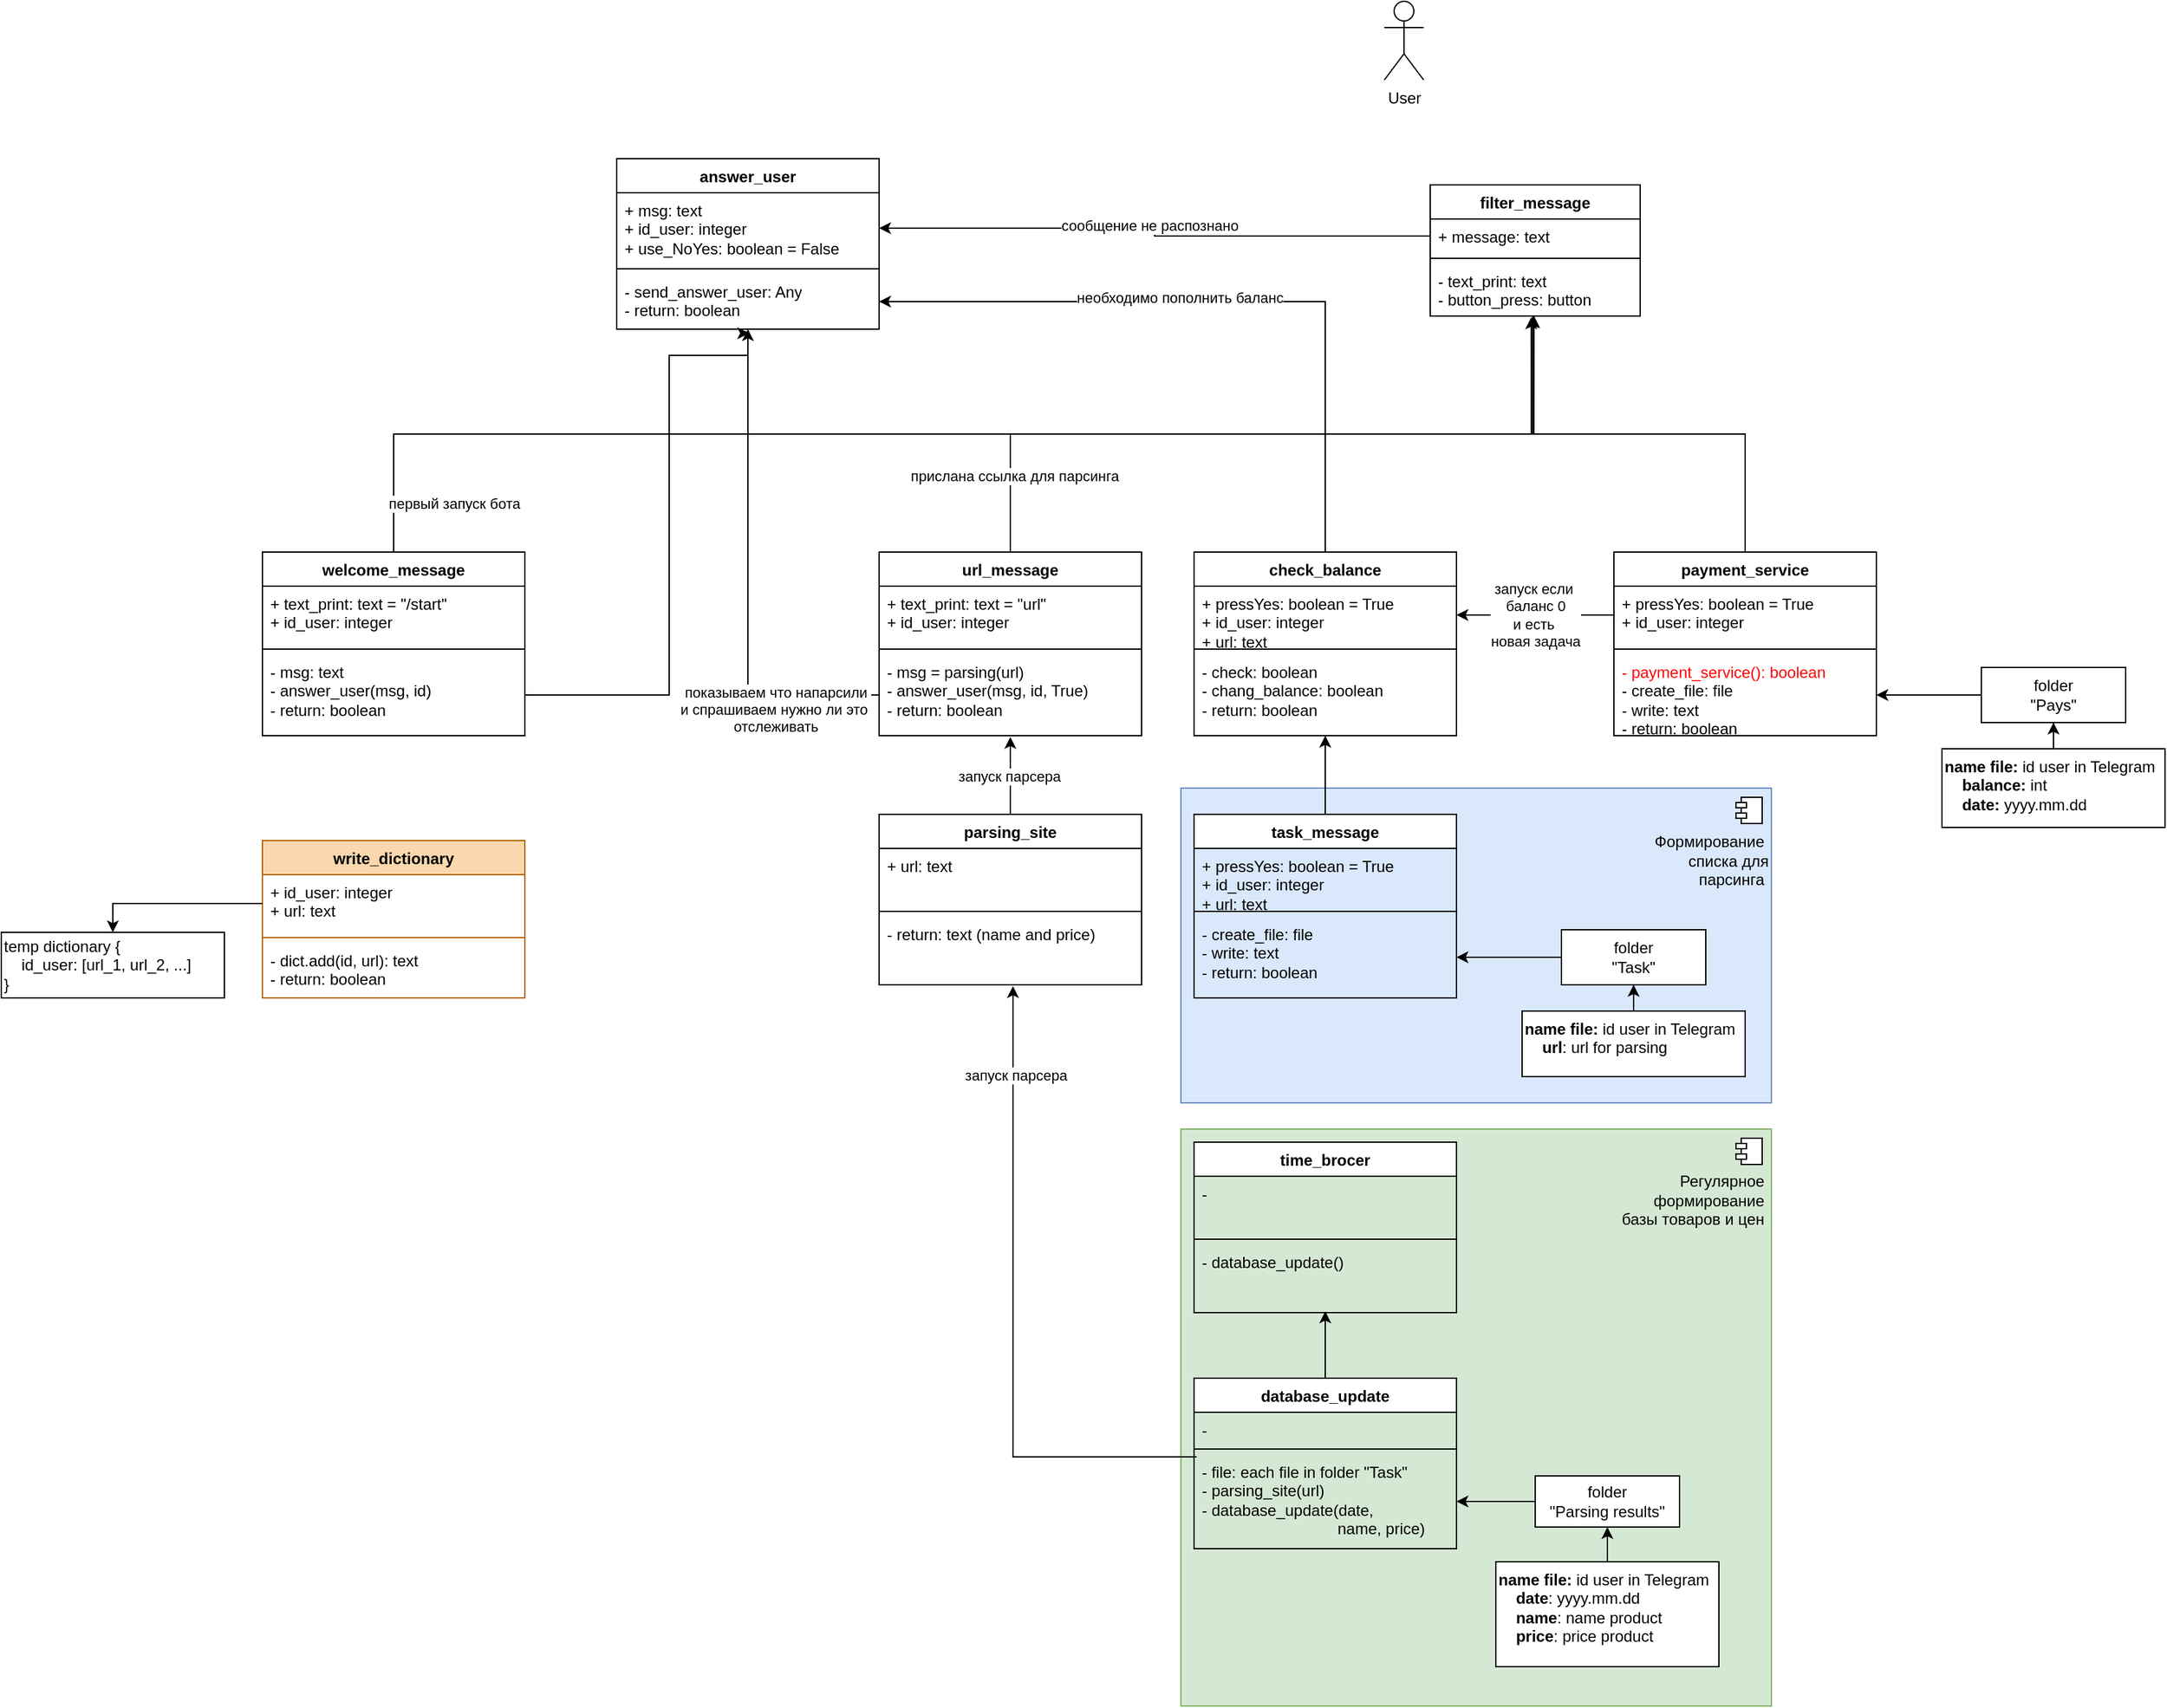 <mxfile version="22.0.8" type="github">
  <diagram name="Страница — 1" id="5FJGtUaLvc8kbi69Jgre">
    <mxGraphModel dx="2922" dy="2268" grid="1" gridSize="10" guides="1" tooltips="1" connect="1" arrows="1" fold="1" page="1" pageScale="1" pageWidth="827" pageHeight="1169" math="0" shadow="0">
      <root>
        <mxCell id="0" />
        <mxCell id="1" parent="0" />
        <mxCell id="Y0vespap-BMlkndGWWb3-69" value="Формирование&amp;nbsp;&lt;br&gt;списка для&lt;br&gt;парсинга&amp;nbsp;&lt;br&gt;&lt;br&gt;&lt;br&gt;&lt;br&gt;&lt;br&gt;&lt;br&gt;&lt;br&gt;&lt;br&gt;&lt;br&gt;&lt;br&gt;" style="html=1;dropTarget=0;whiteSpace=wrap;fillColor=#dae8fc;strokeColor=#6c8ebf;align=right;" vertex="1" parent="1">
          <mxGeometry x="-490" y="500" width="450" height="240" as="geometry" />
        </mxCell>
        <mxCell id="Y0vespap-BMlkndGWWb3-70" value="" style="shape=module;jettyWidth=8;jettyHeight=4;" vertex="1" parent="Y0vespap-BMlkndGWWb3-69">
          <mxGeometry x="1" width="20" height="20" relative="1" as="geometry">
            <mxPoint x="-27" y="7" as="offset" />
          </mxGeometry>
        </mxCell>
        <mxCell id="Y0vespap-BMlkndGWWb3-25" value="Регулярное&amp;nbsp;&lt;br&gt;формирование&amp;nbsp;&lt;br&gt;базы товаров и цен&amp;nbsp;&lt;br&gt;&lt;br&gt;&lt;br&gt;&lt;br&gt;&lt;br&gt;&lt;br&gt;&lt;br&gt;&lt;br&gt;&lt;br&gt;&lt;br&gt;&lt;br&gt;&lt;br&gt;&lt;br&gt;&lt;br&gt;&lt;br&gt;&lt;br&gt;&lt;br&gt;&lt;br&gt;&lt;br&gt;&lt;br&gt;&lt;br&gt;&lt;br&gt;&lt;br&gt;&lt;br&gt;" style="html=1;dropTarget=0;whiteSpace=wrap;fillColor=#d5e8d4;strokeColor=#82b366;align=right;" vertex="1" parent="1">
          <mxGeometry x="-490" y="760" width="450" height="440" as="geometry" />
        </mxCell>
        <mxCell id="Y0vespap-BMlkndGWWb3-26" value="" style="shape=module;jettyWidth=8;jettyHeight=4;" vertex="1" parent="Y0vespap-BMlkndGWWb3-25">
          <mxGeometry x="1" width="20" height="20" relative="1" as="geometry">
            <mxPoint x="-27" y="7" as="offset" />
          </mxGeometry>
        </mxCell>
        <mxCell id="H9uGGTbssXHLd05-33D6-1" value="filter_message" style="swimlane;fontStyle=1;align=center;verticalAlign=top;childLayout=stackLayout;horizontal=1;startSize=26;horizontalStack=0;resizeParent=1;resizeParentMax=0;resizeLast=0;collapsible=1;marginBottom=0;whiteSpace=wrap;html=1;" parent="1" vertex="1">
          <mxGeometry x="-300" y="40" width="160" height="100" as="geometry" />
        </mxCell>
        <mxCell id="H9uGGTbssXHLd05-33D6-2" value="+ message: text" style="text;strokeColor=none;fillColor=none;align=left;verticalAlign=top;spacingLeft=4;spacingRight=4;overflow=hidden;rotatable=0;points=[[0,0.5],[1,0.5]];portConstraint=eastwest;whiteSpace=wrap;html=1;" parent="H9uGGTbssXHLd05-33D6-1" vertex="1">
          <mxGeometry y="26" width="160" height="26" as="geometry" />
        </mxCell>
        <mxCell id="H9uGGTbssXHLd05-33D6-3" value="" style="line;strokeWidth=1;fillColor=none;align=left;verticalAlign=middle;spacingTop=-1;spacingLeft=3;spacingRight=3;rotatable=0;labelPosition=right;points=[];portConstraint=eastwest;strokeColor=inherit;" parent="H9uGGTbssXHLd05-33D6-1" vertex="1">
          <mxGeometry y="52" width="160" height="8" as="geometry" />
        </mxCell>
        <mxCell id="H9uGGTbssXHLd05-33D6-4" value="- text_print: text&lt;br&gt;- button_press: button" style="text;strokeColor=none;fillColor=none;align=left;verticalAlign=top;spacingLeft=4;spacingRight=4;overflow=hidden;rotatable=0;points=[[0,0.5],[1,0.5]];portConstraint=eastwest;whiteSpace=wrap;html=1;" parent="H9uGGTbssXHLd05-33D6-1" vertex="1">
          <mxGeometry y="60" width="160" height="40" as="geometry" />
        </mxCell>
        <mxCell id="H9uGGTbssXHLd05-33D6-6" value="User" style="shape=umlActor;verticalLabelPosition=bottom;verticalAlign=top;html=1;" parent="1" vertex="1">
          <mxGeometry x="-335" y="-100" width="30" height="60" as="geometry" />
        </mxCell>
        <mxCell id="Y0vespap-BMlkndGWWb3-32" style="edgeStyle=orthogonalEdgeStyle;rounded=0;orthogonalLoop=1;jettySize=auto;html=1;entryX=0.494;entryY=1;entryDx=0;entryDy=0;entryPerimeter=0;" edge="1" parent="1" source="H0bfLcFETeNuK2Q-7Ryl-2" target="H9uGGTbssXHLd05-33D6-4">
          <mxGeometry relative="1" as="geometry" />
        </mxCell>
        <mxCell id="Y0vespap-BMlkndGWWb3-60" value="первый запуск бота" style="edgeLabel;html=1;align=center;verticalAlign=middle;resizable=0;points=[];" vertex="1" connectable="0" parent="Y0vespap-BMlkndGWWb3-32">
          <mxGeometry x="-0.543" y="3" relative="1" as="geometry">
            <mxPoint x="-104" y="56" as="offset" />
          </mxGeometry>
        </mxCell>
        <mxCell id="H0bfLcFETeNuK2Q-7Ryl-2" value="welcome_message" style="swimlane;fontStyle=1;align=center;verticalAlign=top;childLayout=stackLayout;horizontal=1;startSize=26;horizontalStack=0;resizeParent=1;resizeParentMax=0;resizeLast=0;collapsible=1;marginBottom=0;whiteSpace=wrap;html=1;" parent="1" vertex="1">
          <mxGeometry x="-1190" y="320" width="200" height="140" as="geometry" />
        </mxCell>
        <mxCell id="H0bfLcFETeNuK2Q-7Ryl-3" value="+ text_print: text = &quot;/start&quot;&lt;br&gt;+ id_user: integer" style="text;strokeColor=none;fillColor=none;align=left;verticalAlign=top;spacingLeft=4;spacingRight=4;overflow=hidden;rotatable=0;points=[[0,0.5],[1,0.5]];portConstraint=eastwest;whiteSpace=wrap;html=1;" parent="H0bfLcFETeNuK2Q-7Ryl-2" vertex="1">
          <mxGeometry y="26" width="200" height="44" as="geometry" />
        </mxCell>
        <mxCell id="H0bfLcFETeNuK2Q-7Ryl-4" value="" style="line;strokeWidth=1;fillColor=none;align=left;verticalAlign=middle;spacingTop=-1;spacingLeft=3;spacingRight=3;rotatable=0;labelPosition=right;points=[];portConstraint=eastwest;strokeColor=inherit;" parent="H0bfLcFETeNuK2Q-7Ryl-2" vertex="1">
          <mxGeometry y="70" width="200" height="8" as="geometry" />
        </mxCell>
        <mxCell id="H0bfLcFETeNuK2Q-7Ryl-5" value="- msg: text&lt;br&gt;- answer_user(msg, id)&lt;br&gt;-&amp;nbsp;return: boolean" style="text;strokeColor=none;fillColor=none;align=left;verticalAlign=top;spacingLeft=4;spacingRight=4;overflow=hidden;rotatable=0;points=[[0,0.5],[1,0.5]];portConstraint=eastwest;whiteSpace=wrap;html=1;" parent="H0bfLcFETeNuK2Q-7Ryl-2" vertex="1">
          <mxGeometry y="78" width="200" height="62" as="geometry" />
        </mxCell>
        <mxCell id="H0bfLcFETeNuK2Q-7Ryl-6" value="answer_user" style="swimlane;fontStyle=1;align=center;verticalAlign=top;childLayout=stackLayout;horizontal=1;startSize=26;horizontalStack=0;resizeParent=1;resizeParentMax=0;resizeLast=0;collapsible=1;marginBottom=0;whiteSpace=wrap;html=1;" parent="1" vertex="1">
          <mxGeometry x="-920" y="20" width="200" height="130" as="geometry" />
        </mxCell>
        <mxCell id="H0bfLcFETeNuK2Q-7Ryl-7" value="+ msg: text&lt;br&gt;+ id_user: integer&lt;br&gt;+ use_NoYes: boolean = False" style="text;strokeColor=none;fillColor=none;align=left;verticalAlign=top;spacingLeft=4;spacingRight=4;overflow=hidden;rotatable=0;points=[[0,0.5],[1,0.5]];portConstraint=eastwest;whiteSpace=wrap;html=1;" parent="H0bfLcFETeNuK2Q-7Ryl-6" vertex="1">
          <mxGeometry y="26" width="200" height="54" as="geometry" />
        </mxCell>
        <mxCell id="H0bfLcFETeNuK2Q-7Ryl-8" value="" style="line;strokeWidth=1;fillColor=none;align=left;verticalAlign=middle;spacingTop=-1;spacingLeft=3;spacingRight=3;rotatable=0;labelPosition=right;points=[];portConstraint=eastwest;strokeColor=inherit;" parent="H0bfLcFETeNuK2Q-7Ryl-6" vertex="1">
          <mxGeometry y="80" width="200" height="8" as="geometry" />
        </mxCell>
        <mxCell id="H0bfLcFETeNuK2Q-7Ryl-9" value="- send_answer_user: Any&lt;br&gt;- return: boolean" style="text;strokeColor=none;fillColor=none;align=left;verticalAlign=top;spacingLeft=4;spacingRight=4;overflow=hidden;rotatable=0;points=[[0,0.5],[1,0.5]];portConstraint=eastwest;whiteSpace=wrap;html=1;" parent="H0bfLcFETeNuK2Q-7Ryl-6" vertex="1">
          <mxGeometry y="88" width="200" height="42" as="geometry" />
        </mxCell>
        <mxCell id="Y0vespap-BMlkndGWWb3-33" style="edgeStyle=orthogonalEdgeStyle;rounded=0;orthogonalLoop=1;jettySize=auto;html=1;entryX=0.494;entryY=1;entryDx=0;entryDy=0;entryPerimeter=0;" edge="1" parent="1" source="ytyW5f8ttz-P0lV4MFBV-1" target="H9uGGTbssXHLd05-33D6-4">
          <mxGeometry relative="1" as="geometry" />
        </mxCell>
        <mxCell id="Y0vespap-BMlkndGWWb3-61" value="прислана ссылка для парсинга" style="edgeLabel;html=1;align=center;verticalAlign=middle;resizable=0;points=[];" vertex="1" connectable="0" parent="Y0vespap-BMlkndGWWb3-33">
          <mxGeometry x="-0.798" y="-3" relative="1" as="geometry">
            <mxPoint as="offset" />
          </mxGeometry>
        </mxCell>
        <mxCell id="ytyW5f8ttz-P0lV4MFBV-1" value="url_message" style="swimlane;fontStyle=1;align=center;verticalAlign=top;childLayout=stackLayout;horizontal=1;startSize=26;horizontalStack=0;resizeParent=1;resizeParentMax=0;resizeLast=0;collapsible=1;marginBottom=0;whiteSpace=wrap;html=1;" parent="1" vertex="1">
          <mxGeometry x="-720" y="320" width="200" height="140" as="geometry" />
        </mxCell>
        <mxCell id="ytyW5f8ttz-P0lV4MFBV-2" value="+ text_print: text = &quot;url&quot;&amp;nbsp;&lt;br&gt;+ id_user: integer" style="text;strokeColor=none;fillColor=none;align=left;verticalAlign=top;spacingLeft=4;spacingRight=4;overflow=hidden;rotatable=0;points=[[0,0.5],[1,0.5]];portConstraint=eastwest;whiteSpace=wrap;html=1;" parent="ytyW5f8ttz-P0lV4MFBV-1" vertex="1">
          <mxGeometry y="26" width="200" height="44" as="geometry" />
        </mxCell>
        <mxCell id="ytyW5f8ttz-P0lV4MFBV-3" value="" style="line;strokeWidth=1;fillColor=none;align=left;verticalAlign=middle;spacingTop=-1;spacingLeft=3;spacingRight=3;rotatable=0;labelPosition=right;points=[];portConstraint=eastwest;strokeColor=inherit;" parent="ytyW5f8ttz-P0lV4MFBV-1" vertex="1">
          <mxGeometry y="70" width="200" height="8" as="geometry" />
        </mxCell>
        <mxCell id="ytyW5f8ttz-P0lV4MFBV-4" value="- msg = parsing(url)&lt;br&gt;- answer_user(msg, id, True)&lt;br&gt;- return: boolean" style="text;strokeColor=none;fillColor=none;align=left;verticalAlign=top;spacingLeft=4;spacingRight=4;overflow=hidden;rotatable=0;points=[[0,0.5],[1,0.5]];portConstraint=eastwest;whiteSpace=wrap;html=1;" parent="ytyW5f8ttz-P0lV4MFBV-1" vertex="1">
          <mxGeometry y="78" width="200" height="62" as="geometry" />
        </mxCell>
        <mxCell id="ytyW5f8ttz-P0lV4MFBV-6" value="parsing_site" style="swimlane;fontStyle=1;align=center;verticalAlign=top;childLayout=stackLayout;horizontal=1;startSize=26;horizontalStack=0;resizeParent=1;resizeParentMax=0;resizeLast=0;collapsible=1;marginBottom=0;whiteSpace=wrap;html=1;" parent="1" vertex="1">
          <mxGeometry x="-720" y="520" width="200" height="130" as="geometry" />
        </mxCell>
        <mxCell id="ytyW5f8ttz-P0lV4MFBV-7" value="+ url: text" style="text;strokeColor=none;fillColor=none;align=left;verticalAlign=top;spacingLeft=4;spacingRight=4;overflow=hidden;rotatable=0;points=[[0,0.5],[1,0.5]];portConstraint=eastwest;whiteSpace=wrap;html=1;" parent="ytyW5f8ttz-P0lV4MFBV-6" vertex="1">
          <mxGeometry y="26" width="200" height="44" as="geometry" />
        </mxCell>
        <mxCell id="ytyW5f8ttz-P0lV4MFBV-8" value="" style="line;strokeWidth=1;fillColor=none;align=left;verticalAlign=middle;spacingTop=-1;spacingLeft=3;spacingRight=3;rotatable=0;labelPosition=right;points=[];portConstraint=eastwest;strokeColor=inherit;" parent="ytyW5f8ttz-P0lV4MFBV-6" vertex="1">
          <mxGeometry y="70" width="200" height="8" as="geometry" />
        </mxCell>
        <mxCell id="ytyW5f8ttz-P0lV4MFBV-9" value="- return: text (name and price)" style="text;strokeColor=none;fillColor=none;align=left;verticalAlign=top;spacingLeft=4;spacingRight=4;overflow=hidden;rotatable=0;points=[[0,0.5],[1,0.5]];portConstraint=eastwest;whiteSpace=wrap;html=1;" parent="ytyW5f8ttz-P0lV4MFBV-6" vertex="1">
          <mxGeometry y="78" width="200" height="52" as="geometry" />
        </mxCell>
        <mxCell id="Y0vespap-BMlkndGWWb3-56" style="edgeStyle=orthogonalEdgeStyle;rounded=0;orthogonalLoop=1;jettySize=auto;html=1;entryX=0.5;entryY=1;entryDx=0;entryDy=0;" edge="1" parent="1" source="ytyW5f8ttz-P0lV4MFBV-10" target="Y0vespap-BMlkndGWWb3-51">
          <mxGeometry relative="1" as="geometry" />
        </mxCell>
        <mxCell id="ytyW5f8ttz-P0lV4MFBV-10" value="task_message" style="swimlane;fontStyle=1;align=center;verticalAlign=top;childLayout=stackLayout;horizontal=1;startSize=26;horizontalStack=0;resizeParent=1;resizeParentMax=0;resizeLast=0;collapsible=1;marginBottom=0;whiteSpace=wrap;html=1;" parent="1" vertex="1">
          <mxGeometry x="-480" y="520" width="200" height="140" as="geometry" />
        </mxCell>
        <mxCell id="ytyW5f8ttz-P0lV4MFBV-11" value="+ pressYes: boolean = True&lt;br&gt;+ id_user: integer&lt;br&gt;+ url: text&amp;nbsp;" style="text;strokeColor=none;fillColor=none;align=left;verticalAlign=top;spacingLeft=4;spacingRight=4;overflow=hidden;rotatable=0;points=[[0,0.5],[1,0.5]];portConstraint=eastwest;whiteSpace=wrap;html=1;" parent="ytyW5f8ttz-P0lV4MFBV-10" vertex="1">
          <mxGeometry y="26" width="200" height="44" as="geometry" />
        </mxCell>
        <mxCell id="ytyW5f8ttz-P0lV4MFBV-12" value="" style="line;strokeWidth=1;fillColor=none;align=left;verticalAlign=middle;spacingTop=-1;spacingLeft=3;spacingRight=3;rotatable=0;labelPosition=right;points=[];portConstraint=eastwest;strokeColor=inherit;" parent="ytyW5f8ttz-P0lV4MFBV-10" vertex="1">
          <mxGeometry y="70" width="200" height="8" as="geometry" />
        </mxCell>
        <mxCell id="ytyW5f8ttz-P0lV4MFBV-13" value="- create_file: file&lt;br&gt;- write: text&lt;br&gt;- return: boolean" style="text;strokeColor=none;fillColor=none;align=left;verticalAlign=top;spacingLeft=4;spacingRight=4;overflow=hidden;rotatable=0;points=[[0,0.5],[1,0.5]];portConstraint=eastwest;whiteSpace=wrap;html=1;" parent="ytyW5f8ttz-P0lV4MFBV-10" vertex="1">
          <mxGeometry y="78" width="200" height="62" as="geometry" />
        </mxCell>
        <mxCell id="8rFC-LbRsjM05jyKPcQx-1" value="write_dictionary" style="swimlane;fontStyle=1;align=center;verticalAlign=top;childLayout=stackLayout;horizontal=1;startSize=26;horizontalStack=0;resizeParent=1;resizeParentMax=0;resizeLast=0;collapsible=1;marginBottom=0;whiteSpace=wrap;html=1;fillColor=#fad7ac;strokeColor=#b46504;" parent="1" vertex="1">
          <mxGeometry x="-1190" y="540" width="200" height="120" as="geometry" />
        </mxCell>
        <mxCell id="8rFC-LbRsjM05jyKPcQx-2" value="+ id_user: integer&lt;br style=&quot;border-color: var(--border-color);&quot;&gt;+ url: text&amp;nbsp;" style="text;strokeColor=none;fillColor=none;align=left;verticalAlign=top;spacingLeft=4;spacingRight=4;overflow=hidden;rotatable=0;points=[[0,0.5],[1,0.5]];portConstraint=eastwest;whiteSpace=wrap;html=1;" parent="8rFC-LbRsjM05jyKPcQx-1" vertex="1">
          <mxGeometry y="26" width="200" height="44" as="geometry" />
        </mxCell>
        <mxCell id="8rFC-LbRsjM05jyKPcQx-3" value="" style="line;strokeWidth=1;fillColor=none;align=left;verticalAlign=middle;spacingTop=-1;spacingLeft=3;spacingRight=3;rotatable=0;labelPosition=right;points=[];portConstraint=eastwest;strokeColor=inherit;" parent="8rFC-LbRsjM05jyKPcQx-1" vertex="1">
          <mxGeometry y="70" width="200" height="8" as="geometry" />
        </mxCell>
        <mxCell id="8rFC-LbRsjM05jyKPcQx-4" value="- dict.add(id, url): text&amp;nbsp;&lt;br&gt;- return: boolean&amp;nbsp;" style="text;strokeColor=none;fillColor=none;align=left;verticalAlign=top;spacingLeft=4;spacingRight=4;overflow=hidden;rotatable=0;points=[[0,0.5],[1,0.5]];portConstraint=eastwest;whiteSpace=wrap;html=1;" parent="8rFC-LbRsjM05jyKPcQx-1" vertex="1">
          <mxGeometry y="78" width="200" height="42" as="geometry" />
        </mxCell>
        <mxCell id="Y0vespap-BMlkndGWWb3-2" value="&lt;div style=&quot;&quot;&gt;temp&amp;nbsp;dictionary {&lt;/div&gt;&lt;div style=&quot;&quot;&gt;&amp;nbsp; &amp;nbsp; id_user: [url_1, url_2, ...]&lt;/div&gt;&lt;div style=&quot;&quot;&gt;}&lt;/div&gt;" style="html=1;whiteSpace=wrap;align=left;" vertex="1" parent="1">
          <mxGeometry x="-1389" y="610" width="170" height="50" as="geometry" />
        </mxCell>
        <mxCell id="Y0vespap-BMlkndGWWb3-3" style="edgeStyle=orthogonalEdgeStyle;rounded=0;orthogonalLoop=1;jettySize=auto;html=1;entryX=0.5;entryY=0;entryDx=0;entryDy=0;" edge="1" parent="1" source="8rFC-LbRsjM05jyKPcQx-2" target="Y0vespap-BMlkndGWWb3-2">
          <mxGeometry relative="1" as="geometry" />
        </mxCell>
        <mxCell id="Y0vespap-BMlkndGWWb3-38" style="edgeStyle=orthogonalEdgeStyle;rounded=0;orthogonalLoop=1;jettySize=auto;html=1;entryX=0.5;entryY=1;entryDx=0;entryDy=0;" edge="1" parent="1" source="Y0vespap-BMlkndGWWb3-4" target="Y0vespap-BMlkndGWWb3-7">
          <mxGeometry relative="1" as="geometry" />
        </mxCell>
        <mxCell id="Y0vespap-BMlkndGWWb3-4" value="&lt;b&gt;name file:&lt;/b&gt; id user in Telegram&amp;nbsp;&amp;nbsp;&lt;br&gt;&lt;b&gt;&amp;nbsp; &amp;nbsp; url&lt;/b&gt;: url for parsing&amp;nbsp;" style="html=1;whiteSpace=wrap;align=left;verticalAlign=top;" vertex="1" parent="1">
          <mxGeometry x="-230" y="670" width="170" height="50" as="geometry" />
        </mxCell>
        <mxCell id="Y0vespap-BMlkndGWWb3-39" style="edgeStyle=orthogonalEdgeStyle;rounded=0;orthogonalLoop=1;jettySize=auto;html=1;" edge="1" parent="1" source="Y0vespap-BMlkndGWWb3-7" target="ytyW5f8ttz-P0lV4MFBV-13">
          <mxGeometry relative="1" as="geometry" />
        </mxCell>
        <mxCell id="Y0vespap-BMlkndGWWb3-7" value="folder &lt;br&gt;&quot;Task&quot;" style="html=1;whiteSpace=wrap;" vertex="1" parent="1">
          <mxGeometry x="-200" y="608" width="110" height="42" as="geometry" />
        </mxCell>
        <mxCell id="Y0vespap-BMlkndGWWb3-9" value="time_brocer" style="swimlane;fontStyle=1;align=center;verticalAlign=top;childLayout=stackLayout;horizontal=1;startSize=26;horizontalStack=0;resizeParent=1;resizeParentMax=0;resizeLast=0;collapsible=1;marginBottom=0;whiteSpace=wrap;html=1;" vertex="1" parent="1">
          <mxGeometry x="-480" y="770" width="200" height="130" as="geometry" />
        </mxCell>
        <mxCell id="Y0vespap-BMlkndGWWb3-10" value="-&amp;nbsp;" style="text;strokeColor=none;fillColor=none;align=left;verticalAlign=top;spacingLeft=4;spacingRight=4;overflow=hidden;rotatable=0;points=[[0,0.5],[1,0.5]];portConstraint=eastwest;whiteSpace=wrap;html=1;" vertex="1" parent="Y0vespap-BMlkndGWWb3-9">
          <mxGeometry y="26" width="200" height="44" as="geometry" />
        </mxCell>
        <mxCell id="Y0vespap-BMlkndGWWb3-11" value="" style="line;strokeWidth=1;fillColor=none;align=left;verticalAlign=middle;spacingTop=-1;spacingLeft=3;spacingRight=3;rotatable=0;labelPosition=right;points=[];portConstraint=eastwest;strokeColor=inherit;" vertex="1" parent="Y0vespap-BMlkndGWWb3-9">
          <mxGeometry y="70" width="200" height="8" as="geometry" />
        </mxCell>
        <mxCell id="Y0vespap-BMlkndGWWb3-12" value="- database_update()" style="text;strokeColor=none;fillColor=none;align=left;verticalAlign=top;spacingLeft=4;spacingRight=4;overflow=hidden;rotatable=0;points=[[0,0.5],[1,0.5]];portConstraint=eastwest;whiteSpace=wrap;html=1;" vertex="1" parent="Y0vespap-BMlkndGWWb3-9">
          <mxGeometry y="78" width="200" height="52" as="geometry" />
        </mxCell>
        <mxCell id="Y0vespap-BMlkndGWWb3-40" style="edgeStyle=orthogonalEdgeStyle;rounded=0;orthogonalLoop=1;jettySize=auto;html=1;entryX=1;entryY=0.5;entryDx=0;entryDy=0;" edge="1" parent="1" source="Y0vespap-BMlkndGWWb3-13" target="Y0vespap-BMlkndGWWb3-22">
          <mxGeometry relative="1" as="geometry" />
        </mxCell>
        <mxCell id="Y0vespap-BMlkndGWWb3-13" value="folder &lt;br&gt;&quot;Parsing results&quot;" style="html=1;whiteSpace=wrap;" vertex="1" parent="1">
          <mxGeometry x="-220" y="1024.5" width="110" height="39" as="geometry" />
        </mxCell>
        <mxCell id="Y0vespap-BMlkndGWWb3-41" style="edgeStyle=orthogonalEdgeStyle;rounded=0;orthogonalLoop=1;jettySize=auto;html=1;entryX=0.5;entryY=1;entryDx=0;entryDy=0;" edge="1" parent="1" source="Y0vespap-BMlkndGWWb3-17" target="Y0vespap-BMlkndGWWb3-13">
          <mxGeometry relative="1" as="geometry" />
        </mxCell>
        <mxCell id="Y0vespap-BMlkndGWWb3-17" value="&lt;b&gt;name file:&lt;/b&gt; id user in Telegram&amp;nbsp;&amp;nbsp;&lt;br&gt;&lt;b&gt;&amp;nbsp; &amp;nbsp; date&lt;/b&gt;: yyyy.mm.dd&amp;nbsp;&lt;br&gt;&lt;b style=&quot;border-color: var(--border-color);&quot;&gt;&amp;nbsp; &amp;nbsp; name&lt;/b&gt;: name product&amp;nbsp;&lt;br&gt;&lt;b&gt;&amp;nbsp; &amp;nbsp; price&lt;/b&gt;: price product" style="html=1;whiteSpace=wrap;align=left;verticalAlign=top;" vertex="1" parent="1">
          <mxGeometry x="-250" y="1090" width="170" height="80" as="geometry" />
        </mxCell>
        <mxCell id="Y0vespap-BMlkndGWWb3-19" value="database_update" style="swimlane;fontStyle=1;align=center;verticalAlign=top;childLayout=stackLayout;horizontal=1;startSize=26;horizontalStack=0;resizeParent=1;resizeParentMax=0;resizeLast=0;collapsible=1;marginBottom=0;whiteSpace=wrap;html=1;" vertex="1" parent="1">
          <mxGeometry x="-480" y="950" width="200" height="130" as="geometry" />
        </mxCell>
        <mxCell id="Y0vespap-BMlkndGWWb3-20" value="-&amp;nbsp;" style="text;strokeColor=none;fillColor=none;align=left;verticalAlign=top;spacingLeft=4;spacingRight=4;overflow=hidden;rotatable=0;points=[[0,0.5],[1,0.5]];portConstraint=eastwest;whiteSpace=wrap;html=1;" vertex="1" parent="Y0vespap-BMlkndGWWb3-19">
          <mxGeometry y="26" width="200" height="24" as="geometry" />
        </mxCell>
        <mxCell id="Y0vespap-BMlkndGWWb3-21" value="" style="line;strokeWidth=1;fillColor=none;align=left;verticalAlign=middle;spacingTop=-1;spacingLeft=3;spacingRight=3;rotatable=0;labelPosition=right;points=[];portConstraint=eastwest;strokeColor=inherit;" vertex="1" parent="Y0vespap-BMlkndGWWb3-19">
          <mxGeometry y="50" width="200" height="8" as="geometry" />
        </mxCell>
        <mxCell id="Y0vespap-BMlkndGWWb3-22" value="- file: each file in folder &quot;Task&quot;&amp;nbsp;&lt;br&gt;- parsing_site(url)&amp;nbsp;&lt;br&gt;- database_update(date, &lt;br&gt;&lt;span style=&quot;white-space: pre;&quot;&gt;&#x9;&lt;span style=&quot;white-space: pre;&quot;&gt;&#x9;&lt;span style=&quot;white-space: pre;&quot;&gt;&#x9;       &lt;/span&gt;&lt;/span&gt;&lt;/span&gt;name, price)" style="text;strokeColor=none;fillColor=none;align=left;verticalAlign=top;spacingLeft=4;spacingRight=4;overflow=hidden;rotatable=0;points=[[0,0.5],[1,0.5]];portConstraint=eastwest;whiteSpace=wrap;html=1;" vertex="1" parent="Y0vespap-BMlkndGWWb3-19">
          <mxGeometry y="58" width="200" height="72" as="geometry" />
        </mxCell>
        <mxCell id="Y0vespap-BMlkndGWWb3-23" style="edgeStyle=orthogonalEdgeStyle;rounded=0;orthogonalLoop=1;jettySize=auto;html=1;entryX=0.5;entryY=0.981;entryDx=0;entryDy=0;entryPerimeter=0;" edge="1" parent="1" source="Y0vespap-BMlkndGWWb3-19" target="Y0vespap-BMlkndGWWb3-12">
          <mxGeometry relative="1" as="geometry" />
        </mxCell>
        <mxCell id="Y0vespap-BMlkndGWWb3-27" style="edgeStyle=orthogonalEdgeStyle;rounded=0;orthogonalLoop=1;jettySize=auto;html=1;exitX=0.01;exitY=0.028;exitDx=0;exitDy=0;exitPerimeter=0;entryX=0.51;entryY=1.019;entryDx=0;entryDy=0;entryPerimeter=0;" edge="1" parent="1" source="Y0vespap-BMlkndGWWb3-22" target="ytyW5f8ttz-P0lV4MFBV-9">
          <mxGeometry relative="1" as="geometry">
            <mxPoint x="-590" y="660" as="targetPoint" />
          </mxGeometry>
        </mxCell>
        <mxCell id="Y0vespap-BMlkndGWWb3-63" value="запуск парсера" style="edgeLabel;html=1;align=center;verticalAlign=middle;resizable=0;points=[];" vertex="1" connectable="0" parent="Y0vespap-BMlkndGWWb3-27">
          <mxGeometry x="0.73" y="-2" relative="1" as="geometry">
            <mxPoint as="offset" />
          </mxGeometry>
        </mxCell>
        <mxCell id="Y0vespap-BMlkndGWWb3-31" style="edgeStyle=orthogonalEdgeStyle;rounded=0;orthogonalLoop=1;jettySize=auto;html=1;exitX=0.5;exitY=0;exitDx=0;exitDy=0;entryX=0.5;entryY=1.016;entryDx=0;entryDy=0;entryPerimeter=0;" edge="1" parent="1" source="ytyW5f8ttz-P0lV4MFBV-6" target="ytyW5f8ttz-P0lV4MFBV-4">
          <mxGeometry relative="1" as="geometry" />
        </mxCell>
        <mxCell id="Y0vespap-BMlkndGWWb3-62" value="запуск парсера" style="edgeLabel;html=1;align=center;verticalAlign=middle;resizable=0;points=[];" vertex="1" connectable="0" parent="Y0vespap-BMlkndGWWb3-31">
          <mxGeometry x="-0.017" y="1" relative="1" as="geometry">
            <mxPoint as="offset" />
          </mxGeometry>
        </mxCell>
        <mxCell id="Y0vespap-BMlkndGWWb3-36" style="edgeStyle=orthogonalEdgeStyle;rounded=0;orthogonalLoop=1;jettySize=auto;html=1;entryX=0.505;entryY=1.071;entryDx=0;entryDy=0;entryPerimeter=0;" edge="1" parent="1" source="ytyW5f8ttz-P0lV4MFBV-4" target="H0bfLcFETeNuK2Q-7Ryl-9">
          <mxGeometry relative="1" as="geometry">
            <Array as="points">
              <mxPoint x="-820" y="429" />
            </Array>
          </mxGeometry>
        </mxCell>
        <mxCell id="Y0vespap-BMlkndGWWb3-64" value="показываем что напарсили&lt;br&gt;и спрашиваем нужно ли это&amp;nbsp;&lt;br&gt;отслеживать" style="edgeLabel;html=1;align=center;verticalAlign=middle;resizable=0;points=[];" vertex="1" connectable="0" parent="Y0vespap-BMlkndGWWb3-36">
          <mxGeometry x="-0.731" relative="1" as="geometry">
            <mxPoint x="-29" y="11" as="offset" />
          </mxGeometry>
        </mxCell>
        <mxCell id="Y0vespap-BMlkndGWWb3-37" style="edgeStyle=orthogonalEdgeStyle;rounded=0;orthogonalLoop=1;jettySize=auto;html=1;" edge="1" parent="1" source="H0bfLcFETeNuK2Q-7Ryl-5">
          <mxGeometry relative="1" as="geometry">
            <mxPoint x="-820" y="150" as="targetPoint" />
            <Array as="points">
              <mxPoint x="-880" y="429" />
              <mxPoint x="-880" y="170" />
              <mxPoint x="-820" y="170" />
            </Array>
          </mxGeometry>
        </mxCell>
        <mxCell id="Y0vespap-BMlkndGWWb3-42" value="payment_service" style="swimlane;fontStyle=1;align=center;verticalAlign=top;childLayout=stackLayout;horizontal=1;startSize=26;horizontalStack=0;resizeParent=1;resizeParentMax=0;resizeLast=0;collapsible=1;marginBottom=0;whiteSpace=wrap;html=1;" vertex="1" parent="1">
          <mxGeometry x="-160" y="320" width="200" height="140" as="geometry" />
        </mxCell>
        <mxCell id="Y0vespap-BMlkndGWWb3-43" value="+ pressYes: boolean = True&lt;br&gt;+ id_user: integer" style="text;strokeColor=none;fillColor=none;align=left;verticalAlign=top;spacingLeft=4;spacingRight=4;overflow=hidden;rotatable=0;points=[[0,0.5],[1,0.5]];portConstraint=eastwest;whiteSpace=wrap;html=1;" vertex="1" parent="Y0vespap-BMlkndGWWb3-42">
          <mxGeometry y="26" width="200" height="44" as="geometry" />
        </mxCell>
        <mxCell id="Y0vespap-BMlkndGWWb3-44" value="" style="line;strokeWidth=1;fillColor=none;align=left;verticalAlign=middle;spacingTop=-1;spacingLeft=3;spacingRight=3;rotatable=0;labelPosition=right;points=[];portConstraint=eastwest;strokeColor=inherit;" vertex="1" parent="Y0vespap-BMlkndGWWb3-42">
          <mxGeometry y="70" width="200" height="8" as="geometry" />
        </mxCell>
        <mxCell id="Y0vespap-BMlkndGWWb3-45" value="&lt;font color=&quot;#ff0303&quot;&gt;-&amp;nbsp;payment_service(): boolean&lt;/font&gt;&lt;br&gt;- create_file: file&lt;br&gt;- write: text&lt;br&gt;- return: boolean" style="text;strokeColor=none;fillColor=none;align=left;verticalAlign=top;spacingLeft=4;spacingRight=4;overflow=hidden;rotatable=0;points=[[0,0.5],[1,0.5]];portConstraint=eastwest;whiteSpace=wrap;html=1;" vertex="1" parent="Y0vespap-BMlkndGWWb3-42">
          <mxGeometry y="78" width="200" height="62" as="geometry" />
        </mxCell>
        <mxCell id="Y0vespap-BMlkndGWWb3-46" style="edgeStyle=orthogonalEdgeStyle;rounded=0;orthogonalLoop=1;jettySize=auto;html=1;entryX=0.5;entryY=1;entryDx=0;entryDy=0;" edge="1" source="Y0vespap-BMlkndGWWb3-47" target="Y0vespap-BMlkndGWWb3-49" parent="1">
          <mxGeometry relative="1" as="geometry" />
        </mxCell>
        <mxCell id="Y0vespap-BMlkndGWWb3-47" value="&lt;b&gt;name file:&lt;/b&gt; id user in Telegram&amp;nbsp;&amp;nbsp;&lt;br&gt;&lt;b&gt;&amp;nbsp; &amp;nbsp; balance:&amp;nbsp;&lt;/b&gt;int&amp;nbsp;&lt;br&gt;&amp;nbsp; &amp;nbsp; &lt;b&gt;date:&lt;/b&gt; yyyy.mm.dd&amp;nbsp;&lt;br&gt;" style="html=1;whiteSpace=wrap;align=left;verticalAlign=top;" vertex="1" parent="1">
          <mxGeometry x="90" y="470" width="170" height="60" as="geometry" />
        </mxCell>
        <mxCell id="Y0vespap-BMlkndGWWb3-48" style="edgeStyle=orthogonalEdgeStyle;rounded=0;orthogonalLoop=1;jettySize=auto;html=1;entryX=1;entryY=0.5;entryDx=0;entryDy=0;" edge="1" source="Y0vespap-BMlkndGWWb3-49" parent="1" target="Y0vespap-BMlkndGWWb3-45">
          <mxGeometry relative="1" as="geometry">
            <mxPoint x="40" y="419" as="targetPoint" />
          </mxGeometry>
        </mxCell>
        <mxCell id="Y0vespap-BMlkndGWWb3-49" value="folder &lt;br&gt;&quot;Pays&quot;" style="html=1;whiteSpace=wrap;" vertex="1" parent="1">
          <mxGeometry x="120" y="408" width="110" height="42" as="geometry" />
        </mxCell>
        <mxCell id="Y0vespap-BMlkndGWWb3-50" style="edgeStyle=orthogonalEdgeStyle;rounded=0;orthogonalLoop=1;jettySize=auto;html=1;entryX=0.488;entryY=1;entryDx=0;entryDy=0;entryPerimeter=0;" edge="1" parent="1" source="Y0vespap-BMlkndGWWb3-42" target="H9uGGTbssXHLd05-33D6-4">
          <mxGeometry relative="1" as="geometry" />
        </mxCell>
        <mxCell id="Y0vespap-BMlkndGWWb3-65" style="edgeStyle=orthogonalEdgeStyle;rounded=0;orthogonalLoop=1;jettySize=auto;html=1;entryX=1;entryY=0.5;entryDx=0;entryDy=0;" edge="1" parent="1" source="Y0vespap-BMlkndGWWb3-51" target="H0bfLcFETeNuK2Q-7Ryl-9">
          <mxGeometry relative="1" as="geometry" />
        </mxCell>
        <mxCell id="Y0vespap-BMlkndGWWb3-66" value="необходимо пополнить баланс" style="edgeLabel;html=1;align=center;verticalAlign=middle;resizable=0;points=[];" vertex="1" connectable="0" parent="Y0vespap-BMlkndGWWb3-65">
          <mxGeometry x="0.138" y="-3" relative="1" as="geometry">
            <mxPoint as="offset" />
          </mxGeometry>
        </mxCell>
        <mxCell id="Y0vespap-BMlkndGWWb3-51" value="check_balance" style="swimlane;fontStyle=1;align=center;verticalAlign=top;childLayout=stackLayout;horizontal=1;startSize=26;horizontalStack=0;resizeParent=1;resizeParentMax=0;resizeLast=0;collapsible=1;marginBottom=0;whiteSpace=wrap;html=1;" vertex="1" parent="1">
          <mxGeometry x="-480" y="320" width="200" height="140" as="geometry" />
        </mxCell>
        <mxCell id="Y0vespap-BMlkndGWWb3-52" value="+ pressYes: boolean = True&lt;br&gt;+ id_user: integer&lt;br&gt;+ url: text&amp;nbsp;" style="text;strokeColor=none;fillColor=none;align=left;verticalAlign=top;spacingLeft=4;spacingRight=4;overflow=hidden;rotatable=0;points=[[0,0.5],[1,0.5]];portConstraint=eastwest;whiteSpace=wrap;html=1;" vertex="1" parent="Y0vespap-BMlkndGWWb3-51">
          <mxGeometry y="26" width="200" height="44" as="geometry" />
        </mxCell>
        <mxCell id="Y0vespap-BMlkndGWWb3-53" value="" style="line;strokeWidth=1;fillColor=none;align=left;verticalAlign=middle;spacingTop=-1;spacingLeft=3;spacingRight=3;rotatable=0;labelPosition=right;points=[];portConstraint=eastwest;strokeColor=inherit;" vertex="1" parent="Y0vespap-BMlkndGWWb3-51">
          <mxGeometry y="70" width="200" height="8" as="geometry" />
        </mxCell>
        <mxCell id="Y0vespap-BMlkndGWWb3-54" value="- check: boolean&lt;br&gt;-&amp;nbsp;chang_balance: boolean&lt;br&gt;- return: boolean" style="text;strokeColor=none;fillColor=none;align=left;verticalAlign=top;spacingLeft=4;spacingRight=4;overflow=hidden;rotatable=0;points=[[0,0.5],[1,0.5]];portConstraint=eastwest;whiteSpace=wrap;html=1;" vertex="1" parent="Y0vespap-BMlkndGWWb3-51">
          <mxGeometry y="78" width="200" height="62" as="geometry" />
        </mxCell>
        <mxCell id="Y0vespap-BMlkndGWWb3-57" style="edgeStyle=orthogonalEdgeStyle;rounded=0;orthogonalLoop=1;jettySize=auto;html=1;entryX=1;entryY=0.5;entryDx=0;entryDy=0;exitX=0;exitY=0.5;exitDx=0;exitDy=0;" edge="1" parent="1" source="H9uGGTbssXHLd05-33D6-2" target="H0bfLcFETeNuK2Q-7Ryl-7">
          <mxGeometry relative="1" as="geometry" />
        </mxCell>
        <mxCell id="Y0vespap-BMlkndGWWb3-59" value="сообщение не распознано" style="edgeLabel;html=1;align=center;verticalAlign=middle;resizable=0;points=[];" vertex="1" connectable="0" parent="Y0vespap-BMlkndGWWb3-57">
          <mxGeometry x="0.036" y="-2" relative="1" as="geometry">
            <mxPoint as="offset" />
          </mxGeometry>
        </mxCell>
        <mxCell id="Y0vespap-BMlkndGWWb3-58" style="edgeStyle=orthogonalEdgeStyle;rounded=0;orthogonalLoop=1;jettySize=auto;html=1;entryX=0.481;entryY=1.025;entryDx=0;entryDy=0;entryPerimeter=0;" edge="1" parent="1" source="Y0vespap-BMlkndGWWb3-51" target="H9uGGTbssXHLd05-33D6-4">
          <mxGeometry relative="1" as="geometry" />
        </mxCell>
        <mxCell id="Y0vespap-BMlkndGWWb3-67" style="edgeStyle=orthogonalEdgeStyle;rounded=0;orthogonalLoop=1;jettySize=auto;html=1;entryX=1;entryY=0.5;entryDx=0;entryDy=0;" edge="1" parent="1" source="Y0vespap-BMlkndGWWb3-43" target="Y0vespap-BMlkndGWWb3-52">
          <mxGeometry relative="1" as="geometry" />
        </mxCell>
        <mxCell id="Y0vespap-BMlkndGWWb3-68" value="запуск если&amp;nbsp;&lt;br&gt;баланс 0&lt;br&gt;и есть&amp;nbsp;&lt;br&gt;новая задача" style="edgeLabel;html=1;align=center;verticalAlign=middle;resizable=0;points=[];" vertex="1" connectable="0" parent="Y0vespap-BMlkndGWWb3-67">
          <mxGeometry x="0.217" y="-3" relative="1" as="geometry">
            <mxPoint x="13" y="3" as="offset" />
          </mxGeometry>
        </mxCell>
      </root>
    </mxGraphModel>
  </diagram>
</mxfile>
